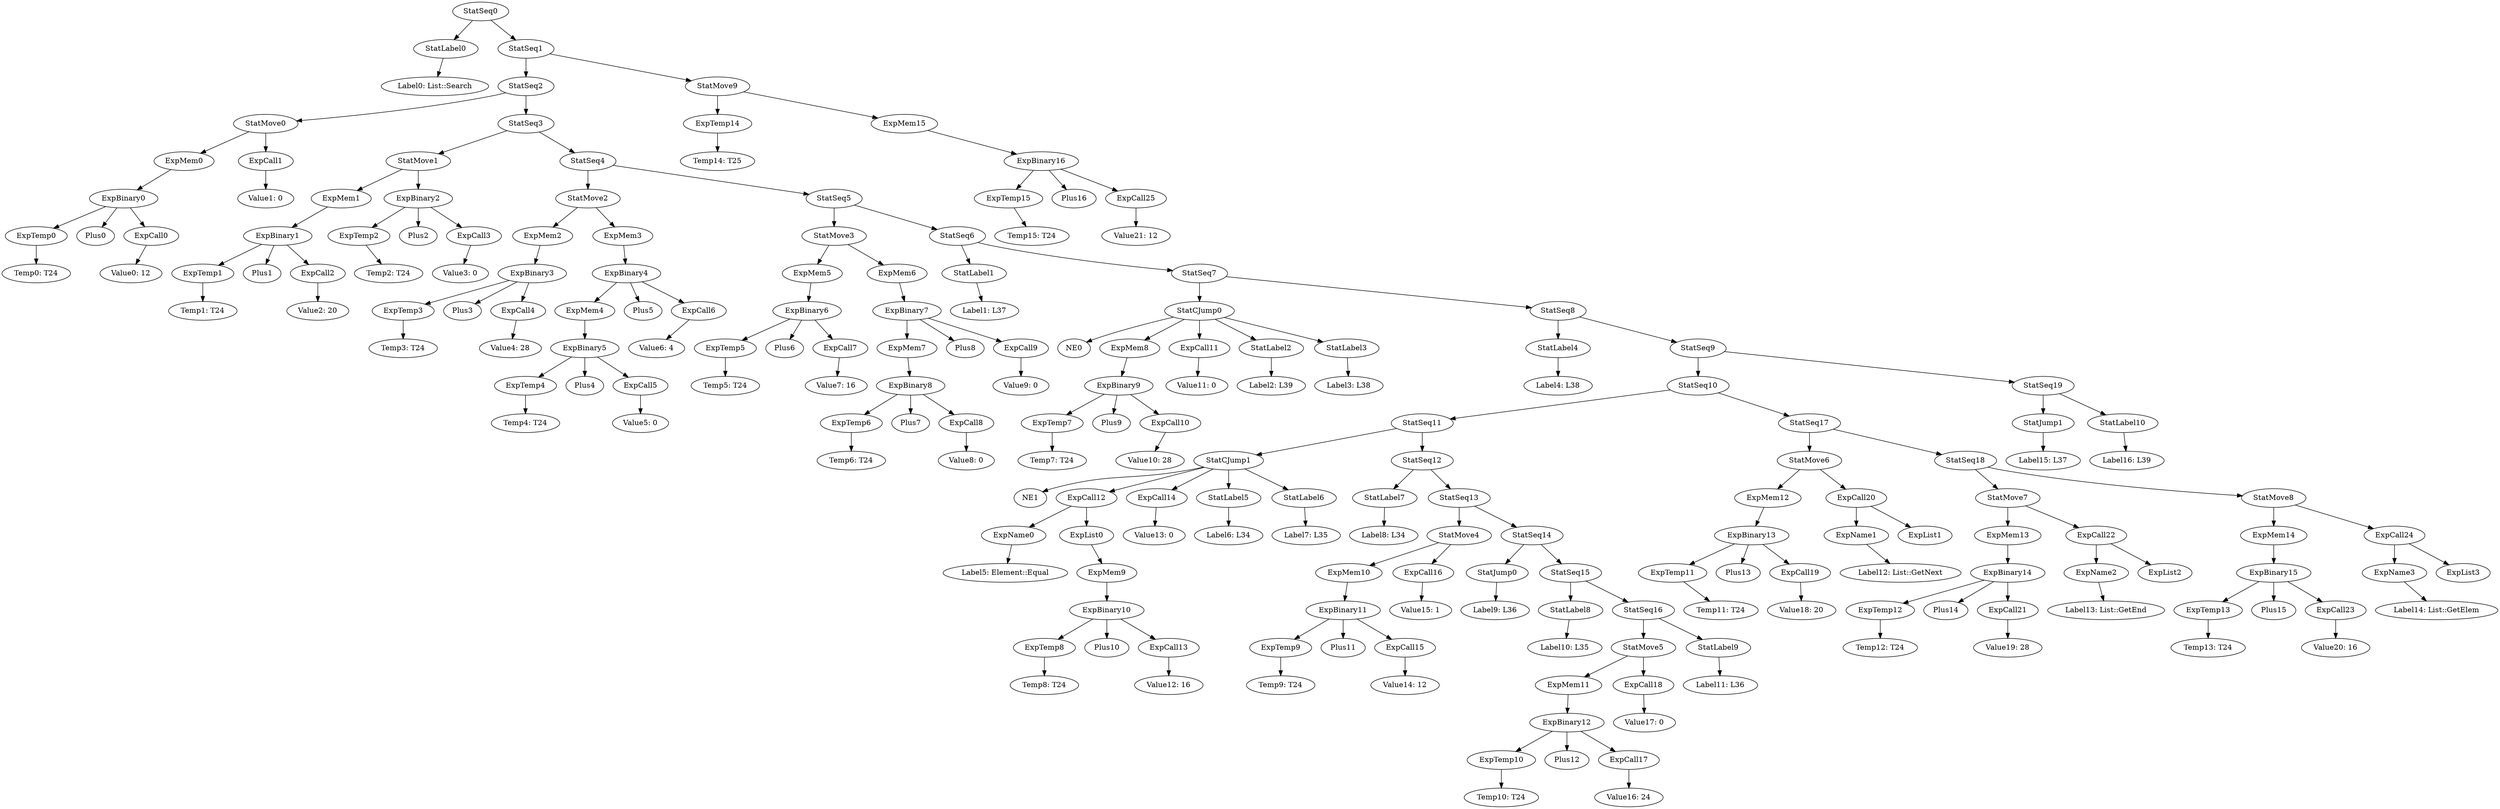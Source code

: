 digraph {
	ordering = out;
	ExpBinary16 -> ExpTemp15;
	ExpBinary16 -> Plus16;
	ExpBinary16 -> ExpCall25;
	ExpTemp15 -> "Temp15: T24";
	StatMove9 -> ExpTemp14;
	StatMove9 -> ExpMem15;
	ExpTemp14 -> "Temp14: T25";
	StatLabel10 -> "Label16: L39";
	StatSeq19 -> StatJump1;
	StatSeq19 -> StatLabel10;
	StatSeq9 -> StatSeq10;
	StatSeq9 -> StatSeq19;
	ExpCall24 -> ExpName3;
	ExpCall24 -> ExpList3;
	ExpName3 -> "Label14: List::GetElem";
	ExpMem14 -> ExpBinary15;
	ExpCall23 -> "Value20: 16";
	ExpTemp13 -> "Temp13: T24";
	StatSeq18 -> StatMove7;
	StatSeq18 -> StatMove8;
	ExpName2 -> "Label13: List::GetEnd";
	StatMove7 -> ExpMem13;
	StatMove7 -> ExpCall22;
	ExpMem13 -> ExpBinary14;
	ExpCall21 -> "Value19: 28";
	ExpCall20 -> ExpName1;
	ExpCall20 -> ExpList1;
	ExpName1 -> "Label12: List::GetNext";
	ExpMem6 -> ExpBinary7;
	ExpTemp6 -> "Temp6: T24";
	StatMove6 -> ExpMem12;
	StatMove6 -> ExpCall20;
	ExpBinary8 -> ExpTemp6;
	ExpBinary8 -> Plus7;
	ExpBinary8 -> ExpCall8;
	StatMove3 -> ExpMem5;
	StatMove3 -> ExpMem6;
	ExpCall9 -> "Value9: 0";
	ExpMem3 -> ExpBinary4;
	StatMove8 -> ExpMem14;
	StatMove8 -> ExpCall24;
	StatLabel7 -> "Label8: L34";
	ExpBinary5 -> ExpTemp4;
	ExpBinary5 -> Plus4;
	ExpBinary5 -> ExpCall5;
	StatSeq11 -> StatCJump1;
	StatSeq11 -> StatSeq12;
	StatSeq2 -> StatMove0;
	StatSeq2 -> StatSeq3;
	ExpBinary6 -> ExpTemp5;
	ExpBinary6 -> Plus6;
	ExpBinary6 -> ExpCall7;
	ExpMem0 -> ExpBinary0;
	ExpCall18 -> "Value17: 0";
	ExpCall8 -> "Value8: 0";
	ExpBinary1 -> ExpTemp1;
	ExpBinary1 -> Plus1;
	ExpBinary1 -> ExpCall2;
	ExpBinary2 -> ExpTemp2;
	ExpBinary2 -> Plus2;
	ExpBinary2 -> ExpCall3;
	StatSeq17 -> StatMove6;
	StatSeq17 -> StatSeq18;
	StatLabel0 -> "Label0: List::Search";
	ExpMem5 -> ExpBinary6;
	ExpMem15 -> ExpBinary16;
	ExpTemp8 -> "Temp8: T24";
	ExpCall13 -> "Value12: 16";
	ExpTemp5 -> "Temp5: T24";
	ExpTemp4 -> "Temp4: T24";
	StatLabel5 -> "Label6: L34";
	ExpBinary4 -> ExpMem4;
	ExpBinary4 -> Plus5;
	ExpBinary4 -> ExpCall6;
	ExpTemp1 -> "Temp1: T24";
	StatSeq0 -> StatLabel0;
	StatSeq0 -> StatSeq1;
	ExpTemp11 -> "Temp11: T24";
	StatSeq6 -> StatLabel1;
	StatSeq6 -> StatSeq7;
	StatLabel8 -> "Label10: L35";
	ExpTemp3 -> "Temp3: T24";
	StatSeq8 -> StatLabel4;
	StatSeq8 -> StatSeq9;
	StatSeq3 -> StatMove1;
	StatSeq3 -> StatSeq4;
	StatSeq15 -> StatLabel8;
	StatSeq15 -> StatSeq16;
	ExpTemp0 -> "Temp0: T24";
	ExpTemp7 -> "Temp7: T24";
	StatLabel1 -> "Label1: L37";
	StatJump1 -> "Label15: L37";
	StatSeq4 -> StatMove2;
	StatSeq4 -> StatSeq5;
	ExpCall0 -> "Value0: 12";
	StatSeq1 -> StatSeq2;
	StatSeq1 -> StatMove9;
	ExpMem2 -> ExpBinary3;
	ExpCall1 -> "Value1: 0";
	StatJump0 -> "Label9: L36";
	StatMove0 -> ExpMem0;
	StatMove0 -> ExpCall1;
	ExpBinary15 -> ExpTemp13;
	ExpBinary15 -> Plus15;
	ExpBinary15 -> ExpCall23;
	ExpCall2 -> "Value2: 20";
	ExpBinary11 -> ExpTemp9;
	ExpBinary11 -> Plus11;
	ExpBinary11 -> ExpCall15;
	ExpMem4 -> ExpBinary5;
	ExpBinary0 -> ExpTemp0;
	ExpBinary0 -> Plus0;
	ExpBinary0 -> ExpCall0;
	ExpMem1 -> ExpBinary1;
	ExpBinary14 -> ExpTemp12;
	ExpBinary14 -> Plus14;
	ExpBinary14 -> ExpCall21;
	StatSeq5 -> StatMove3;
	StatSeq5 -> StatSeq6;
	StatLabel9 -> "Label11: L36";
	StatMove1 -> ExpMem1;
	StatMove1 -> ExpBinary2;
	ExpMem9 -> ExpBinary10;
	StatSeq13 -> StatMove4;
	StatSeq13 -> StatSeq14;
	ExpTemp2 -> "Temp2: T24";
	ExpCall5 -> "Value5: 0";
	StatCJump0 -> NE0;
	StatCJump0 -> ExpMem8;
	StatCJump0 -> ExpCall11;
	StatCJump0 -> StatLabel2;
	StatCJump0 -> StatLabel3;
	ExpList0 -> ExpMem9;
	ExpBinary7 -> ExpMem7;
	ExpBinary7 -> Plus8;
	ExpBinary7 -> ExpCall9;
	ExpBinary9 -> ExpTemp7;
	ExpBinary9 -> Plus9;
	ExpBinary9 -> ExpCall10;
	ExpCall4 -> "Value4: 28";
	ExpTemp9 -> "Temp9: T24";
	ExpCall10 -> "Value10: 28";
	ExpMem8 -> ExpBinary9;
	ExpCall11 -> "Value11: 0";
	ExpMem12 -> ExpBinary13;
	ExpMem7 -> ExpBinary8;
	ExpBinary3 -> ExpTemp3;
	ExpBinary3 -> Plus3;
	ExpBinary3 -> ExpCall4;
	StatLabel3 -> "Label3: L38";
	ExpBinary12 -> ExpTemp10;
	ExpBinary12 -> Plus12;
	ExpBinary12 -> ExpCall17;
	ExpCall22 -> ExpName2;
	ExpCall22 -> ExpList2;
	ExpCall3 -> "Value3: 0";
	StatCJump1 -> NE1;
	StatCJump1 -> ExpCall12;
	StatCJump1 -> ExpCall14;
	StatCJump1 -> StatLabel5;
	StatCJump1 -> StatLabel6;
	ExpName0 -> "Label5: Element::Equal";
	StatMove2 -> ExpMem2;
	StatMove2 -> ExpMem3;
	ExpBinary13 -> ExpTemp11;
	ExpBinary13 -> Plus13;
	ExpBinary13 -> ExpCall19;
	ExpBinary10 -> ExpTemp8;
	ExpBinary10 -> Plus10;
	ExpBinary10 -> ExpCall13;
	ExpCall25 -> "Value21: 12";
	ExpCall14 -> "Value13: 0";
	ExpTemp12 -> "Temp12: T24";
	StatLabel6 -> "Label7: L35";
	StatSeq12 -> StatLabel7;
	StatSeq12 -> StatSeq13;
	ExpCall15 -> "Value14: 12";
	StatLabel4 -> "Label4: L38";
	ExpCall16 -> "Value15: 1";
	StatSeq14 -> StatJump0;
	StatSeq14 -> StatSeq15;
	StatSeq10 -> StatSeq11;
	StatSeq10 -> StatSeq17;
	ExpCall6 -> "Value6: 4";
	ExpMem10 -> ExpBinary11;
	ExpTemp10 -> "Temp10: T24";
	ExpCall17 -> "Value16: 24";
	ExpMem11 -> ExpBinary12;
	ExpCall7 -> "Value7: 16";
	ExpCall19 -> "Value18: 20";
	StatLabel2 -> "Label2: L39";
	ExpCall12 -> ExpName0;
	ExpCall12 -> ExpList0;
	StatMove4 -> ExpMem10;
	StatMove4 -> ExpCall16;
	StatMove5 -> ExpMem11;
	StatMove5 -> ExpCall18;
	StatSeq7 -> StatCJump0;
	StatSeq7 -> StatSeq8;
	StatSeq16 -> StatMove5;
	StatSeq16 -> StatLabel9;
}

